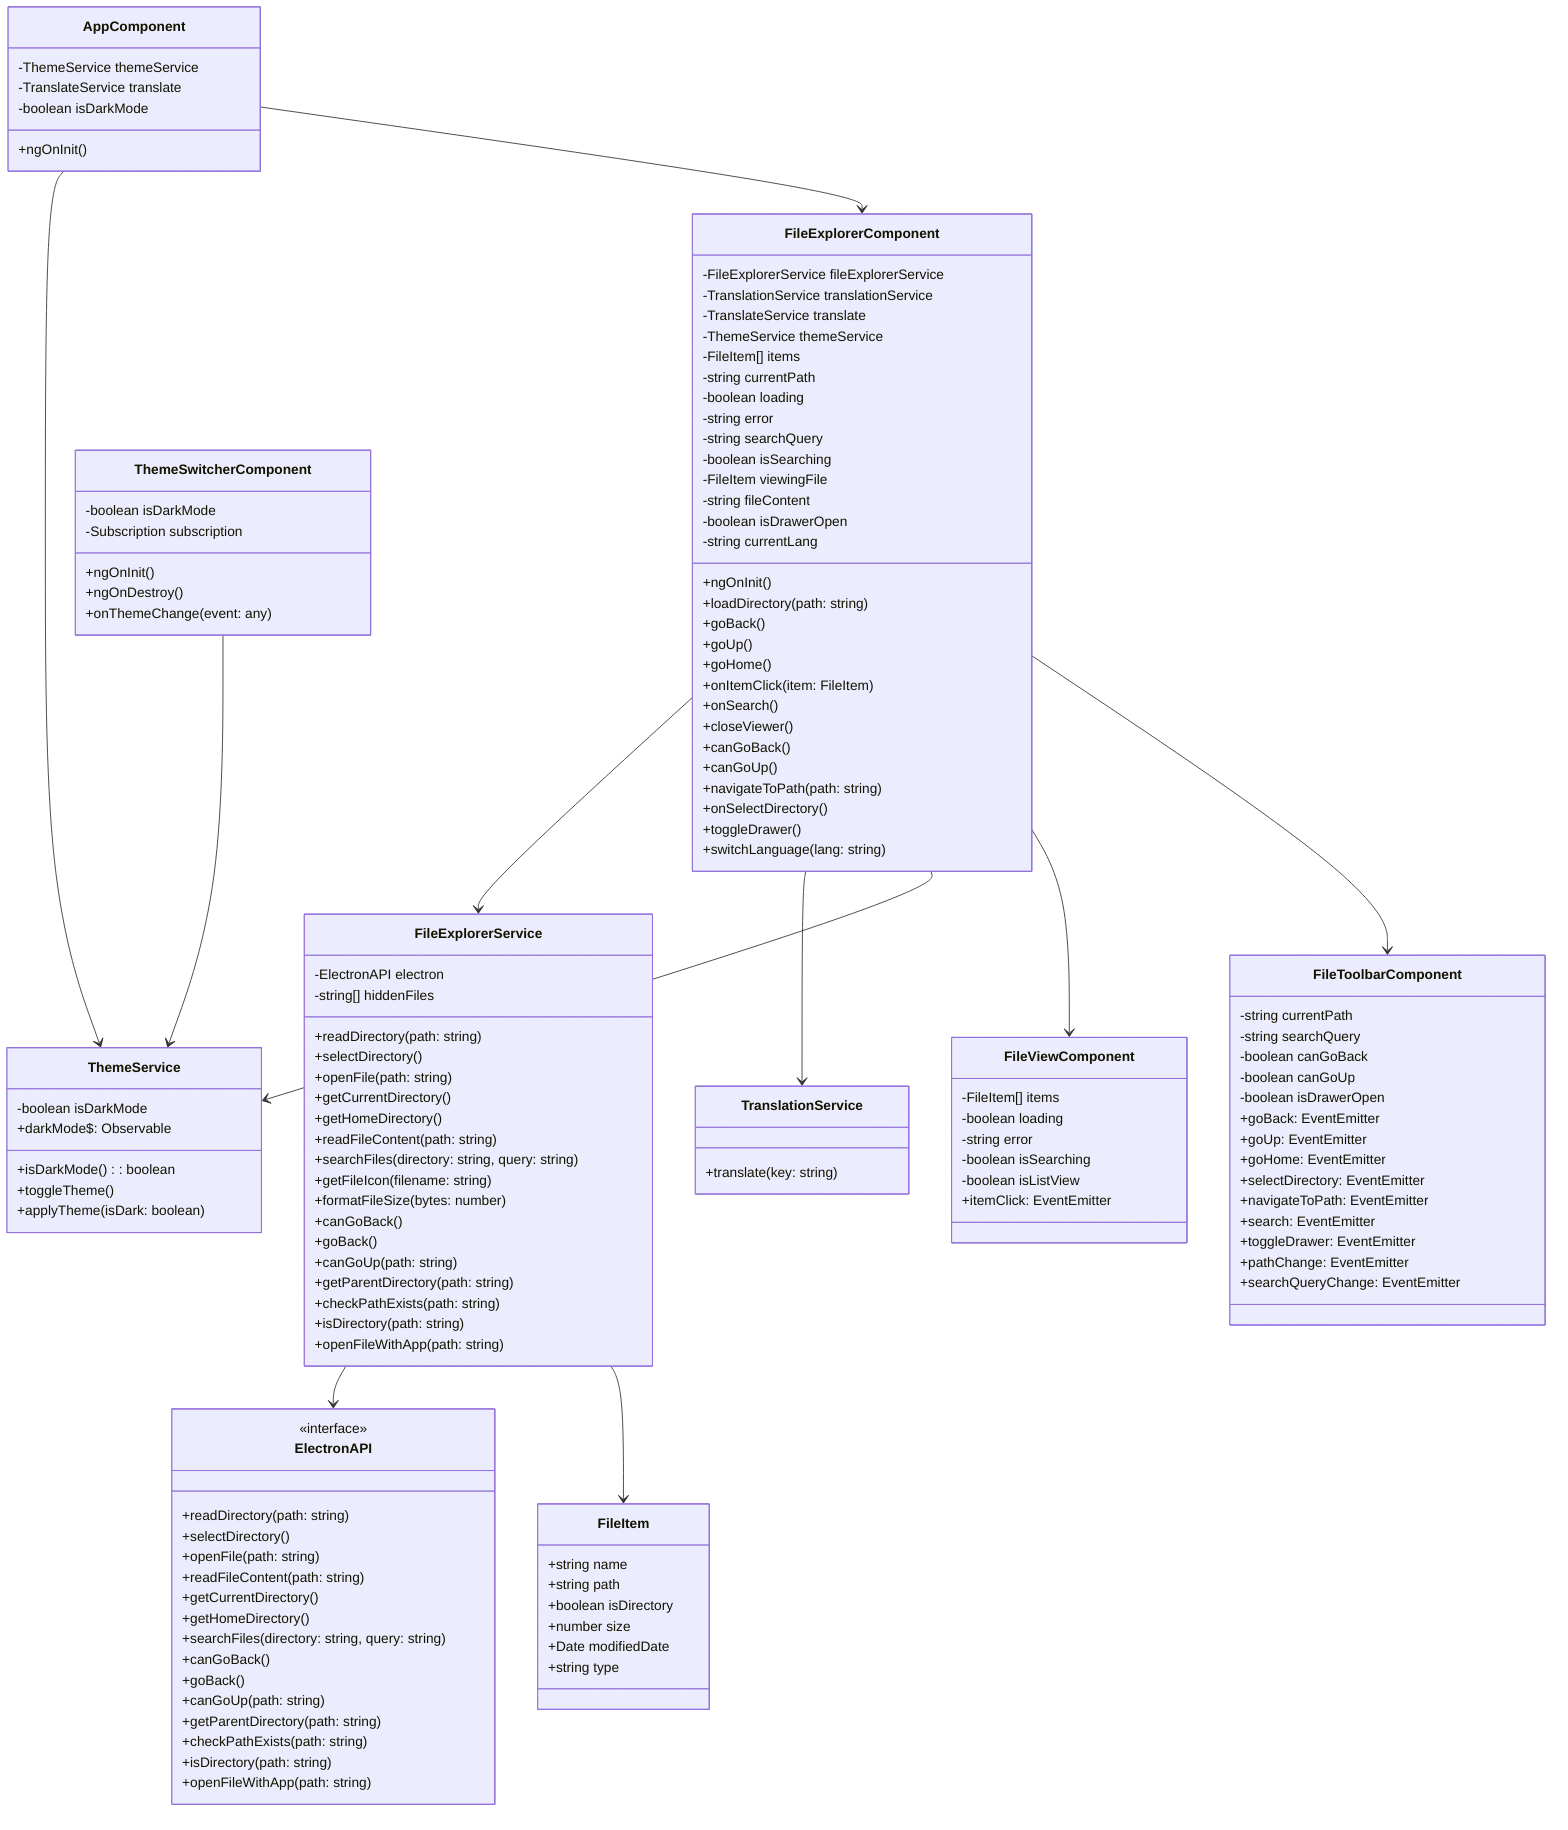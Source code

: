 classDiagram
    class FileExplorerComponent {
        -FileExplorerService fileExplorerService
        -TranslationService translationService
        -TranslateService translate
        -ThemeService themeService
        -FileItem[] items
        -string currentPath
        -boolean loading
        -string error
        -string searchQuery
        -boolean isSearching
        -FileItem viewingFile
        -string fileContent
        -boolean isDrawerOpen
        -string currentLang
        +ngOnInit()
        +loadDirectory(path: string)
        +goBack()
        +goUp()
        +goHome()
        +onItemClick(item: FileItem)
        +onSearch()
        +closeViewer()
        +canGoBack()
        +canGoUp()
        +navigateToPath(path: string)
        +onSelectDirectory()
        +toggleDrawer()
        +switchLanguage(lang: string)
    }

    class FileExplorerService {
        -ElectronAPI electron
        -string[] hiddenFiles
        +readDirectory(path: string)
        +selectDirectory()
        +openFile(path: string)
        +getCurrentDirectory()
        +getHomeDirectory()
        +readFileContent(path: string)
        +searchFiles(directory: string, query: string)
        +getFileIcon(filename: string)
        +formatFileSize(bytes: number)
        +canGoBack()
        +goBack()
        +canGoUp(path: string)
        +getParentDirectory(path: string)
        +checkPathExists(path: string)
        +isDirectory(path: string)
        +openFileWithApp(path: string)
    }

    class FileItem {
        +string name
        +string path
        +boolean isDirectory
        +number size
        +Date modifiedDate
        +string type
    }

    class ElectronAPI {
        <<interface>>
        +readDirectory(path: string)
        +selectDirectory()
        +openFile(path: string)
        +readFileContent(path: string)
        +getCurrentDirectory()
        +getHomeDirectory()
        +searchFiles(directory: string, query: string)
        +canGoBack()
        +goBack()
        +canGoUp(path: string)
        +getParentDirectory(path: string)
        +checkPathExists(path: string)
        +isDirectory(path: string)
        +openFileWithApp(path: string)
    }

    class TranslationService {
        +translate(key: string)
    }

    class ThemeService {
        -boolean isDarkMode
        +darkMode$: Observable<boolean>
        +isDarkMode(): boolean
        +toggleTheme()
        +applyTheme(isDark: boolean)
    }

    class FileViewComponent {
        -FileItem[] items
        -boolean loading
        -string error
        -boolean isSearching
        -boolean isListView
        +itemClick: EventEmitter<FileItem>
    }

    class FileToolbarComponent {
        -string currentPath
        -string searchQuery
        -boolean canGoBack
        -boolean canGoUp
        -boolean isDrawerOpen
        +goBack: EventEmitter<void>
        +goUp: EventEmitter<void>
        +goHome: EventEmitter<void>
        +selectDirectory: EventEmitter<void>
        +navigateToPath: EventEmitter<string>
        +search: EventEmitter<void>
        +toggleDrawer: EventEmitter<void>
        +pathChange: EventEmitter<string>
        +searchQueryChange: EventEmitter<string>
    }

    class ThemeSwitcherComponent {
        -boolean isDarkMode
        -Subscription subscription
        +ngOnInit()
        +ngOnDestroy()
        +onThemeChange(event: any)
    }

    class AppComponent {
        -ThemeService themeService
        -TranslateService translate
        -boolean isDarkMode
        +ngOnInit()
    }

    FileExplorerComponent --> FileExplorerService
    FileExplorerComponent --> TranslationService
    FileExplorerComponent --> ThemeService
    FileExplorerComponent --> FileViewComponent
    FileExplorerComponent --> FileToolbarComponent
    FileExplorerService --> ElectronAPI
    FileExplorerService --> FileItem
    AppComponent --> ThemeService
    AppComponent --> FileExplorerComponent
    ThemeSwitcherComponent --> ThemeService